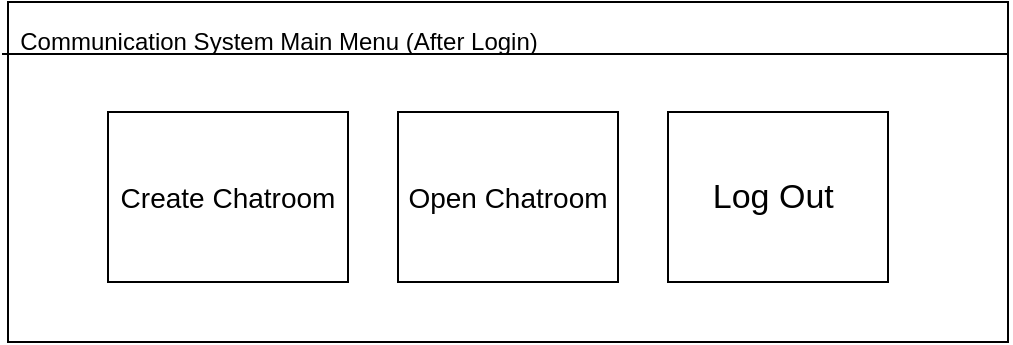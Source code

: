 <mxfile version="17.3.0" type="device"><diagram id="Cpa_wY6Jf2oG_ud4PP4A" name="Page-1"><mxGraphModel dx="1422" dy="705" grid="1" gridSize="10" guides="1" tooltips="1" connect="1" arrows="1" fold="1" page="1" pageScale="1" pageWidth="850" pageHeight="1100" math="0" shadow="0"><root><mxCell id="0"/><mxCell id="1" parent="0"/><mxCell id="h5hyEDsyd44RoNoLnDEN-1" value="" style="rounded=0;whiteSpace=wrap;html=1;" parent="1" vertex="1"><mxGeometry x="110" y="200" width="500" height="170" as="geometry"/></mxCell><mxCell id="h5hyEDsyd44RoNoLnDEN-5" value="&lt;font style=&quot;font-size: 14px&quot;&gt;Create Chatroom&lt;/font&gt;" style="rounded=0;whiteSpace=wrap;html=1;" parent="1" vertex="1"><mxGeometry x="160" y="255" width="120" height="85" as="geometry"/></mxCell><mxCell id="h5hyEDsyd44RoNoLnDEN-6" value="&lt;font style=&quot;font-size: 14px&quot;&gt;Open Chatroom&lt;/font&gt;" style="rounded=0;whiteSpace=wrap;html=1;" parent="1" vertex="1"><mxGeometry x="305" y="255" width="110" height="85" as="geometry"/></mxCell><mxCell id="h5hyEDsyd44RoNoLnDEN-9" value="Communication System Main Menu (After Login)" style="text;html=1;align=center;verticalAlign=middle;resizable=0;points=[];autosize=1;strokeColor=none;fillColor=none;" parent="1" vertex="1"><mxGeometry x="110" y="210" width="270" height="20" as="geometry"/></mxCell><mxCell id="h5hyEDsyd44RoNoLnDEN-11" value="" style="endArrow=none;html=1;rounded=0;exitX=-0.006;exitY=0.153;exitDx=0;exitDy=0;exitPerimeter=0;" parent="1" source="h5hyEDsyd44RoNoLnDEN-1" edge="1"><mxGeometry width="50" height="50" relative="1" as="geometry"><mxPoint x="290" y="670" as="sourcePoint"/><mxPoint x="610" y="226" as="targetPoint"/><Array as="points"/></mxGeometry></mxCell><mxCell id="aWMuQpXNN4hNws7lCi0y-1" value="&lt;font style=&quot;font-size: 17px&quot;&gt;Log Out&amp;nbsp;&lt;/font&gt;" style="rounded=0;whiteSpace=wrap;html=1;" vertex="1" parent="1"><mxGeometry x="440" y="255" width="110" height="85" as="geometry"/></mxCell></root></mxGraphModel></diagram></mxfile>